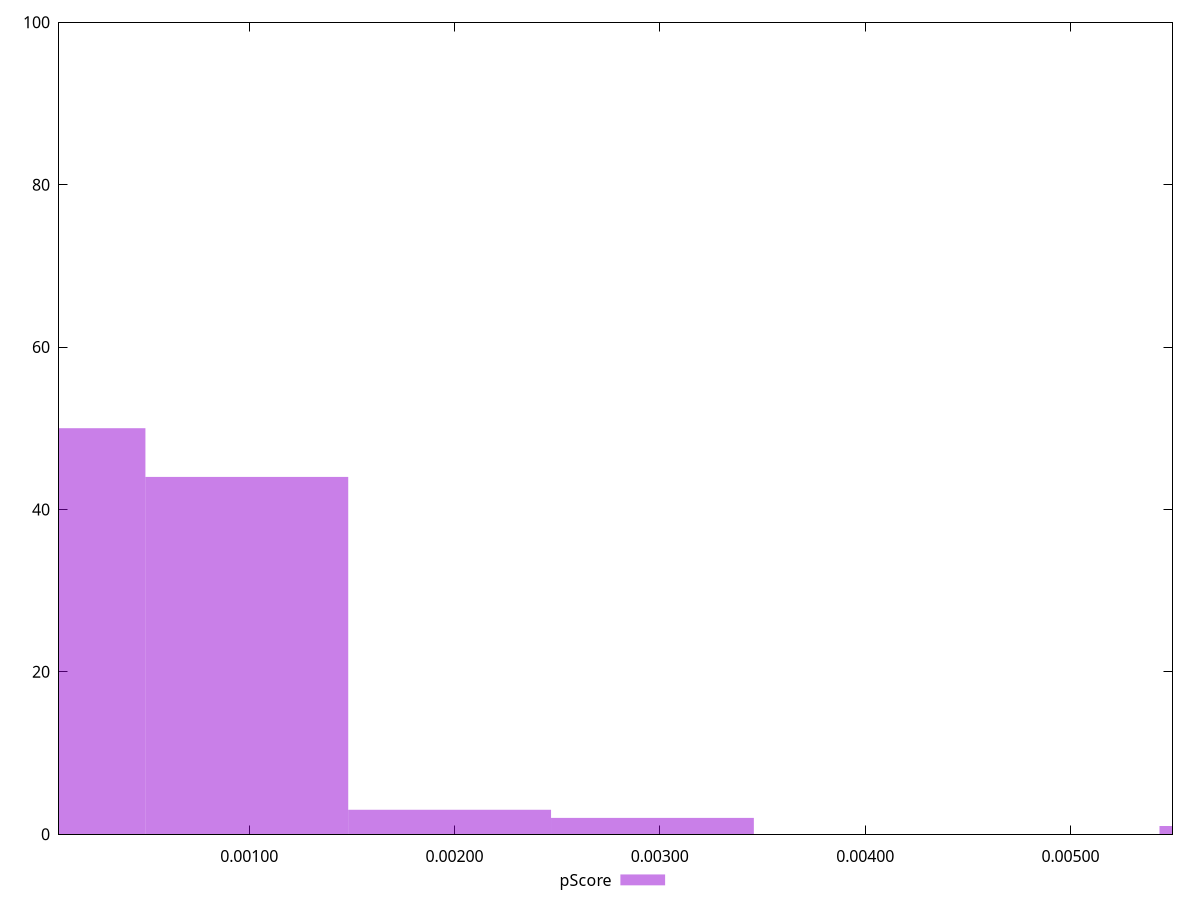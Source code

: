 reset

$pScore <<EOF
0 50
0.0009879451722061869 44
0.0029638355166185606 2
0.005927671033237121 1
0.0019758903444123737 3
EOF

set key outside below
set boxwidth 0.0009879451722061869
set xrange [0.0000730292725598658:0.005497102540124643]
set yrange [0:100]
set trange [0:100]
set style fill transparent solid 0.5 noborder
set terminal svg size 640, 490 enhanced background rgb 'white'
set output "report_00009_2021-02-08T22-37-41.559Z/largest-contentful-paint/samples/pages/pScore/histogram.svg"

plot $pScore title "pScore" with boxes

reset
